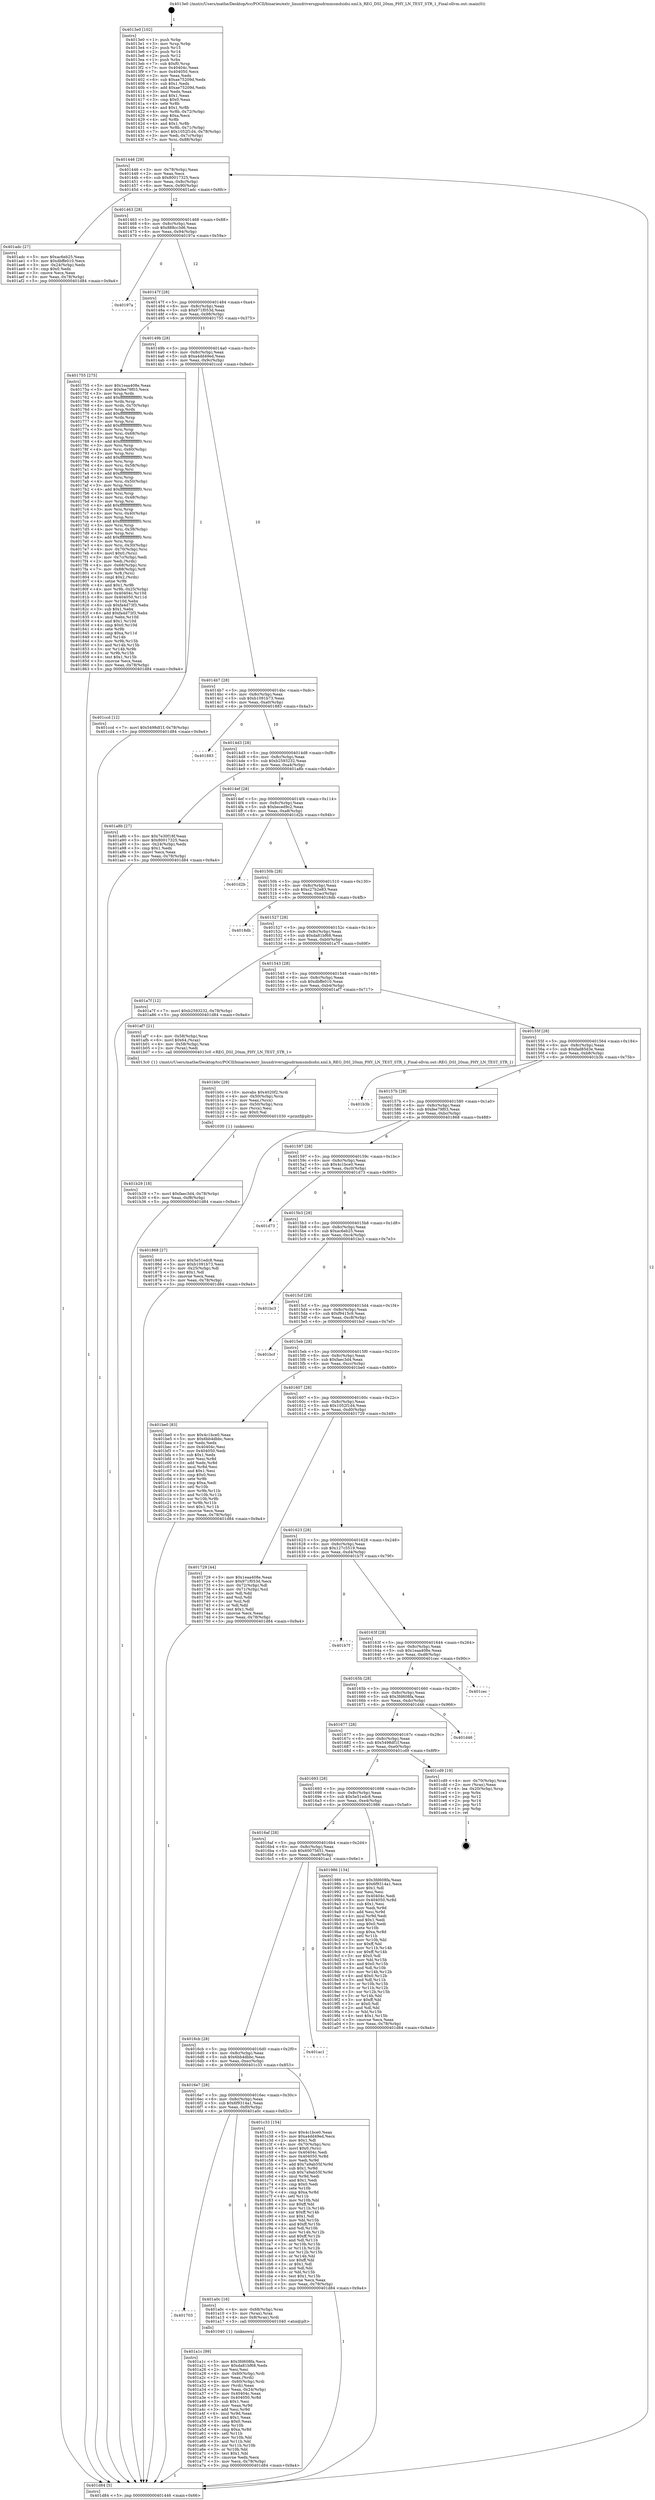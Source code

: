 digraph "0x4013e0" {
  label = "0x4013e0 (/mnt/c/Users/mathe/Desktop/tcc/POCII/binaries/extr_linuxdriversgpudrmmsmdsidsi.xml.h_REG_DSI_20nm_PHY_LN_TEST_STR_1_Final-ollvm.out::main(0))"
  labelloc = "t"
  node[shape=record]

  Entry [label="",width=0.3,height=0.3,shape=circle,fillcolor=black,style=filled]
  "0x401446" [label="{
     0x401446 [29]\l
     | [instrs]\l
     &nbsp;&nbsp;0x401446 \<+3\>: mov -0x78(%rbp),%eax\l
     &nbsp;&nbsp;0x401449 \<+2\>: mov %eax,%ecx\l
     &nbsp;&nbsp;0x40144b \<+6\>: sub $0x80017325,%ecx\l
     &nbsp;&nbsp;0x401451 \<+6\>: mov %eax,-0x8c(%rbp)\l
     &nbsp;&nbsp;0x401457 \<+6\>: mov %ecx,-0x90(%rbp)\l
     &nbsp;&nbsp;0x40145d \<+6\>: je 0000000000401adc \<main+0x6fc\>\l
  }"]
  "0x401adc" [label="{
     0x401adc [27]\l
     | [instrs]\l
     &nbsp;&nbsp;0x401adc \<+5\>: mov $0xac6eb25,%eax\l
     &nbsp;&nbsp;0x401ae1 \<+5\>: mov $0xdbffe010,%ecx\l
     &nbsp;&nbsp;0x401ae6 \<+3\>: mov -0x24(%rbp),%edx\l
     &nbsp;&nbsp;0x401ae9 \<+3\>: cmp $0x0,%edx\l
     &nbsp;&nbsp;0x401aec \<+3\>: cmove %ecx,%eax\l
     &nbsp;&nbsp;0x401aef \<+3\>: mov %eax,-0x78(%rbp)\l
     &nbsp;&nbsp;0x401af2 \<+5\>: jmp 0000000000401d84 \<main+0x9a4\>\l
  }"]
  "0x401463" [label="{
     0x401463 [28]\l
     | [instrs]\l
     &nbsp;&nbsp;0x401463 \<+5\>: jmp 0000000000401468 \<main+0x88\>\l
     &nbsp;&nbsp;0x401468 \<+6\>: mov -0x8c(%rbp),%eax\l
     &nbsp;&nbsp;0x40146e \<+5\>: sub $0x888cc3d6,%eax\l
     &nbsp;&nbsp;0x401473 \<+6\>: mov %eax,-0x94(%rbp)\l
     &nbsp;&nbsp;0x401479 \<+6\>: je 000000000040197a \<main+0x59a\>\l
  }"]
  Exit [label="",width=0.3,height=0.3,shape=circle,fillcolor=black,style=filled,peripheries=2]
  "0x40197a" [label="{
     0x40197a\l
  }", style=dashed]
  "0x40147f" [label="{
     0x40147f [28]\l
     | [instrs]\l
     &nbsp;&nbsp;0x40147f \<+5\>: jmp 0000000000401484 \<main+0xa4\>\l
     &nbsp;&nbsp;0x401484 \<+6\>: mov -0x8c(%rbp),%eax\l
     &nbsp;&nbsp;0x40148a \<+5\>: sub $0x971f053d,%eax\l
     &nbsp;&nbsp;0x40148f \<+6\>: mov %eax,-0x98(%rbp)\l
     &nbsp;&nbsp;0x401495 \<+6\>: je 0000000000401755 \<main+0x375\>\l
  }"]
  "0x401b29" [label="{
     0x401b29 [18]\l
     | [instrs]\l
     &nbsp;&nbsp;0x401b29 \<+7\>: movl $0xfaec3d4,-0x78(%rbp)\l
     &nbsp;&nbsp;0x401b30 \<+6\>: mov %eax,-0xf8(%rbp)\l
     &nbsp;&nbsp;0x401b36 \<+5\>: jmp 0000000000401d84 \<main+0x9a4\>\l
  }"]
  "0x401755" [label="{
     0x401755 [275]\l
     | [instrs]\l
     &nbsp;&nbsp;0x401755 \<+5\>: mov $0x1eaa408e,%eax\l
     &nbsp;&nbsp;0x40175a \<+5\>: mov $0xfee79f03,%ecx\l
     &nbsp;&nbsp;0x40175f \<+3\>: mov %rsp,%rdx\l
     &nbsp;&nbsp;0x401762 \<+4\>: add $0xfffffffffffffff0,%rdx\l
     &nbsp;&nbsp;0x401766 \<+3\>: mov %rdx,%rsp\l
     &nbsp;&nbsp;0x401769 \<+4\>: mov %rdx,-0x70(%rbp)\l
     &nbsp;&nbsp;0x40176d \<+3\>: mov %rsp,%rdx\l
     &nbsp;&nbsp;0x401770 \<+4\>: add $0xfffffffffffffff0,%rdx\l
     &nbsp;&nbsp;0x401774 \<+3\>: mov %rdx,%rsp\l
     &nbsp;&nbsp;0x401777 \<+3\>: mov %rsp,%rsi\l
     &nbsp;&nbsp;0x40177a \<+4\>: add $0xfffffffffffffff0,%rsi\l
     &nbsp;&nbsp;0x40177e \<+3\>: mov %rsi,%rsp\l
     &nbsp;&nbsp;0x401781 \<+4\>: mov %rsi,-0x68(%rbp)\l
     &nbsp;&nbsp;0x401785 \<+3\>: mov %rsp,%rsi\l
     &nbsp;&nbsp;0x401788 \<+4\>: add $0xfffffffffffffff0,%rsi\l
     &nbsp;&nbsp;0x40178c \<+3\>: mov %rsi,%rsp\l
     &nbsp;&nbsp;0x40178f \<+4\>: mov %rsi,-0x60(%rbp)\l
     &nbsp;&nbsp;0x401793 \<+3\>: mov %rsp,%rsi\l
     &nbsp;&nbsp;0x401796 \<+4\>: add $0xfffffffffffffff0,%rsi\l
     &nbsp;&nbsp;0x40179a \<+3\>: mov %rsi,%rsp\l
     &nbsp;&nbsp;0x40179d \<+4\>: mov %rsi,-0x58(%rbp)\l
     &nbsp;&nbsp;0x4017a1 \<+3\>: mov %rsp,%rsi\l
     &nbsp;&nbsp;0x4017a4 \<+4\>: add $0xfffffffffffffff0,%rsi\l
     &nbsp;&nbsp;0x4017a8 \<+3\>: mov %rsi,%rsp\l
     &nbsp;&nbsp;0x4017ab \<+4\>: mov %rsi,-0x50(%rbp)\l
     &nbsp;&nbsp;0x4017af \<+3\>: mov %rsp,%rsi\l
     &nbsp;&nbsp;0x4017b2 \<+4\>: add $0xfffffffffffffff0,%rsi\l
     &nbsp;&nbsp;0x4017b6 \<+3\>: mov %rsi,%rsp\l
     &nbsp;&nbsp;0x4017b9 \<+4\>: mov %rsi,-0x48(%rbp)\l
     &nbsp;&nbsp;0x4017bd \<+3\>: mov %rsp,%rsi\l
     &nbsp;&nbsp;0x4017c0 \<+4\>: add $0xfffffffffffffff0,%rsi\l
     &nbsp;&nbsp;0x4017c4 \<+3\>: mov %rsi,%rsp\l
     &nbsp;&nbsp;0x4017c7 \<+4\>: mov %rsi,-0x40(%rbp)\l
     &nbsp;&nbsp;0x4017cb \<+3\>: mov %rsp,%rsi\l
     &nbsp;&nbsp;0x4017ce \<+4\>: add $0xfffffffffffffff0,%rsi\l
     &nbsp;&nbsp;0x4017d2 \<+3\>: mov %rsi,%rsp\l
     &nbsp;&nbsp;0x4017d5 \<+4\>: mov %rsi,-0x38(%rbp)\l
     &nbsp;&nbsp;0x4017d9 \<+3\>: mov %rsp,%rsi\l
     &nbsp;&nbsp;0x4017dc \<+4\>: add $0xfffffffffffffff0,%rsi\l
     &nbsp;&nbsp;0x4017e0 \<+3\>: mov %rsi,%rsp\l
     &nbsp;&nbsp;0x4017e3 \<+4\>: mov %rsi,-0x30(%rbp)\l
     &nbsp;&nbsp;0x4017e7 \<+4\>: mov -0x70(%rbp),%rsi\l
     &nbsp;&nbsp;0x4017eb \<+6\>: movl $0x0,(%rsi)\l
     &nbsp;&nbsp;0x4017f1 \<+3\>: mov -0x7c(%rbp),%edi\l
     &nbsp;&nbsp;0x4017f4 \<+2\>: mov %edi,(%rdx)\l
     &nbsp;&nbsp;0x4017f6 \<+4\>: mov -0x68(%rbp),%rsi\l
     &nbsp;&nbsp;0x4017fa \<+7\>: mov -0x88(%rbp),%r8\l
     &nbsp;&nbsp;0x401801 \<+3\>: mov %r8,(%rsi)\l
     &nbsp;&nbsp;0x401804 \<+3\>: cmpl $0x2,(%rdx)\l
     &nbsp;&nbsp;0x401807 \<+4\>: setne %r9b\l
     &nbsp;&nbsp;0x40180b \<+4\>: and $0x1,%r9b\l
     &nbsp;&nbsp;0x40180f \<+4\>: mov %r9b,-0x25(%rbp)\l
     &nbsp;&nbsp;0x401813 \<+8\>: mov 0x40404c,%r10d\l
     &nbsp;&nbsp;0x40181b \<+8\>: mov 0x404050,%r11d\l
     &nbsp;&nbsp;0x401823 \<+3\>: mov %r10d,%ebx\l
     &nbsp;&nbsp;0x401826 \<+6\>: sub $0xfa4d73f3,%ebx\l
     &nbsp;&nbsp;0x40182c \<+3\>: sub $0x1,%ebx\l
     &nbsp;&nbsp;0x40182f \<+6\>: add $0xfa4d73f3,%ebx\l
     &nbsp;&nbsp;0x401835 \<+4\>: imul %ebx,%r10d\l
     &nbsp;&nbsp;0x401839 \<+4\>: and $0x1,%r10d\l
     &nbsp;&nbsp;0x40183d \<+4\>: cmp $0x0,%r10d\l
     &nbsp;&nbsp;0x401841 \<+4\>: sete %r9b\l
     &nbsp;&nbsp;0x401845 \<+4\>: cmp $0xa,%r11d\l
     &nbsp;&nbsp;0x401849 \<+4\>: setl %r14b\l
     &nbsp;&nbsp;0x40184d \<+3\>: mov %r9b,%r15b\l
     &nbsp;&nbsp;0x401850 \<+3\>: and %r14b,%r15b\l
     &nbsp;&nbsp;0x401853 \<+3\>: xor %r14b,%r9b\l
     &nbsp;&nbsp;0x401856 \<+3\>: or %r9b,%r15b\l
     &nbsp;&nbsp;0x401859 \<+4\>: test $0x1,%r15b\l
     &nbsp;&nbsp;0x40185d \<+3\>: cmovne %ecx,%eax\l
     &nbsp;&nbsp;0x401860 \<+3\>: mov %eax,-0x78(%rbp)\l
     &nbsp;&nbsp;0x401863 \<+5\>: jmp 0000000000401d84 \<main+0x9a4\>\l
  }"]
  "0x40149b" [label="{
     0x40149b [28]\l
     | [instrs]\l
     &nbsp;&nbsp;0x40149b \<+5\>: jmp 00000000004014a0 \<main+0xc0\>\l
     &nbsp;&nbsp;0x4014a0 \<+6\>: mov -0x8c(%rbp),%eax\l
     &nbsp;&nbsp;0x4014a6 \<+5\>: sub $0xa4dd49ed,%eax\l
     &nbsp;&nbsp;0x4014ab \<+6\>: mov %eax,-0x9c(%rbp)\l
     &nbsp;&nbsp;0x4014b1 \<+6\>: je 0000000000401ccd \<main+0x8ed\>\l
  }"]
  "0x401b0c" [label="{
     0x401b0c [29]\l
     | [instrs]\l
     &nbsp;&nbsp;0x401b0c \<+10\>: movabs $0x4020f2,%rdi\l
     &nbsp;&nbsp;0x401b16 \<+4\>: mov -0x50(%rbp),%rcx\l
     &nbsp;&nbsp;0x401b1a \<+2\>: mov %eax,(%rcx)\l
     &nbsp;&nbsp;0x401b1c \<+4\>: mov -0x50(%rbp),%rcx\l
     &nbsp;&nbsp;0x401b20 \<+2\>: mov (%rcx),%esi\l
     &nbsp;&nbsp;0x401b22 \<+2\>: mov $0x0,%al\l
     &nbsp;&nbsp;0x401b24 \<+5\>: call 0000000000401030 \<printf@plt\>\l
     | [calls]\l
     &nbsp;&nbsp;0x401030 \{1\} (unknown)\l
  }"]
  "0x401ccd" [label="{
     0x401ccd [12]\l
     | [instrs]\l
     &nbsp;&nbsp;0x401ccd \<+7\>: movl $0x5498df1f,-0x78(%rbp)\l
     &nbsp;&nbsp;0x401cd4 \<+5\>: jmp 0000000000401d84 \<main+0x9a4\>\l
  }"]
  "0x4014b7" [label="{
     0x4014b7 [28]\l
     | [instrs]\l
     &nbsp;&nbsp;0x4014b7 \<+5\>: jmp 00000000004014bc \<main+0xdc\>\l
     &nbsp;&nbsp;0x4014bc \<+6\>: mov -0x8c(%rbp),%eax\l
     &nbsp;&nbsp;0x4014c2 \<+5\>: sub $0xb1091b73,%eax\l
     &nbsp;&nbsp;0x4014c7 \<+6\>: mov %eax,-0xa0(%rbp)\l
     &nbsp;&nbsp;0x4014cd \<+6\>: je 0000000000401883 \<main+0x4a3\>\l
  }"]
  "0x401a1c" [label="{
     0x401a1c [99]\l
     | [instrs]\l
     &nbsp;&nbsp;0x401a1c \<+5\>: mov $0x3fd608fa,%ecx\l
     &nbsp;&nbsp;0x401a21 \<+5\>: mov $0xda81bf68,%edx\l
     &nbsp;&nbsp;0x401a26 \<+2\>: xor %esi,%esi\l
     &nbsp;&nbsp;0x401a28 \<+4\>: mov -0x60(%rbp),%rdi\l
     &nbsp;&nbsp;0x401a2c \<+2\>: mov %eax,(%rdi)\l
     &nbsp;&nbsp;0x401a2e \<+4\>: mov -0x60(%rbp),%rdi\l
     &nbsp;&nbsp;0x401a32 \<+2\>: mov (%rdi),%eax\l
     &nbsp;&nbsp;0x401a34 \<+3\>: mov %eax,-0x24(%rbp)\l
     &nbsp;&nbsp;0x401a37 \<+7\>: mov 0x40404c,%eax\l
     &nbsp;&nbsp;0x401a3e \<+8\>: mov 0x404050,%r8d\l
     &nbsp;&nbsp;0x401a46 \<+3\>: sub $0x1,%esi\l
     &nbsp;&nbsp;0x401a49 \<+3\>: mov %eax,%r9d\l
     &nbsp;&nbsp;0x401a4c \<+3\>: add %esi,%r9d\l
     &nbsp;&nbsp;0x401a4f \<+4\>: imul %r9d,%eax\l
     &nbsp;&nbsp;0x401a53 \<+3\>: and $0x1,%eax\l
     &nbsp;&nbsp;0x401a56 \<+3\>: cmp $0x0,%eax\l
     &nbsp;&nbsp;0x401a59 \<+4\>: sete %r10b\l
     &nbsp;&nbsp;0x401a5d \<+4\>: cmp $0xa,%r8d\l
     &nbsp;&nbsp;0x401a61 \<+4\>: setl %r11b\l
     &nbsp;&nbsp;0x401a65 \<+3\>: mov %r10b,%bl\l
     &nbsp;&nbsp;0x401a68 \<+3\>: and %r11b,%bl\l
     &nbsp;&nbsp;0x401a6b \<+3\>: xor %r11b,%r10b\l
     &nbsp;&nbsp;0x401a6e \<+3\>: or %r10b,%bl\l
     &nbsp;&nbsp;0x401a71 \<+3\>: test $0x1,%bl\l
     &nbsp;&nbsp;0x401a74 \<+3\>: cmovne %edx,%ecx\l
     &nbsp;&nbsp;0x401a77 \<+3\>: mov %ecx,-0x78(%rbp)\l
     &nbsp;&nbsp;0x401a7a \<+5\>: jmp 0000000000401d84 \<main+0x9a4\>\l
  }"]
  "0x401883" [label="{
     0x401883\l
  }", style=dashed]
  "0x4014d3" [label="{
     0x4014d3 [28]\l
     | [instrs]\l
     &nbsp;&nbsp;0x4014d3 \<+5\>: jmp 00000000004014d8 \<main+0xf8\>\l
     &nbsp;&nbsp;0x4014d8 \<+6\>: mov -0x8c(%rbp),%eax\l
     &nbsp;&nbsp;0x4014de \<+5\>: sub $0xb2593232,%eax\l
     &nbsp;&nbsp;0x4014e3 \<+6\>: mov %eax,-0xa4(%rbp)\l
     &nbsp;&nbsp;0x4014e9 \<+6\>: je 0000000000401a8b \<main+0x6ab\>\l
  }"]
  "0x401703" [label="{
     0x401703\l
  }", style=dashed]
  "0x401a8b" [label="{
     0x401a8b [27]\l
     | [instrs]\l
     &nbsp;&nbsp;0x401a8b \<+5\>: mov $0x7e30f18f,%eax\l
     &nbsp;&nbsp;0x401a90 \<+5\>: mov $0x80017325,%ecx\l
     &nbsp;&nbsp;0x401a95 \<+3\>: mov -0x24(%rbp),%edx\l
     &nbsp;&nbsp;0x401a98 \<+3\>: cmp $0x1,%edx\l
     &nbsp;&nbsp;0x401a9b \<+3\>: cmovl %ecx,%eax\l
     &nbsp;&nbsp;0x401a9e \<+3\>: mov %eax,-0x78(%rbp)\l
     &nbsp;&nbsp;0x401aa1 \<+5\>: jmp 0000000000401d84 \<main+0x9a4\>\l
  }"]
  "0x4014ef" [label="{
     0x4014ef [28]\l
     | [instrs]\l
     &nbsp;&nbsp;0x4014ef \<+5\>: jmp 00000000004014f4 \<main+0x114\>\l
     &nbsp;&nbsp;0x4014f4 \<+6\>: mov -0x8c(%rbp),%eax\l
     &nbsp;&nbsp;0x4014fa \<+5\>: sub $0xbeced9c2,%eax\l
     &nbsp;&nbsp;0x4014ff \<+6\>: mov %eax,-0xa8(%rbp)\l
     &nbsp;&nbsp;0x401505 \<+6\>: je 0000000000401d2b \<main+0x94b\>\l
  }"]
  "0x401a0c" [label="{
     0x401a0c [16]\l
     | [instrs]\l
     &nbsp;&nbsp;0x401a0c \<+4\>: mov -0x68(%rbp),%rax\l
     &nbsp;&nbsp;0x401a10 \<+3\>: mov (%rax),%rax\l
     &nbsp;&nbsp;0x401a13 \<+4\>: mov 0x8(%rax),%rdi\l
     &nbsp;&nbsp;0x401a17 \<+5\>: call 0000000000401040 \<atoi@plt\>\l
     | [calls]\l
     &nbsp;&nbsp;0x401040 \{1\} (unknown)\l
  }"]
  "0x401d2b" [label="{
     0x401d2b\l
  }", style=dashed]
  "0x40150b" [label="{
     0x40150b [28]\l
     | [instrs]\l
     &nbsp;&nbsp;0x40150b \<+5\>: jmp 0000000000401510 \<main+0x130\>\l
     &nbsp;&nbsp;0x401510 \<+6\>: mov -0x8c(%rbp),%eax\l
     &nbsp;&nbsp;0x401516 \<+5\>: sub $0xc27b2e83,%eax\l
     &nbsp;&nbsp;0x40151b \<+6\>: mov %eax,-0xac(%rbp)\l
     &nbsp;&nbsp;0x401521 \<+6\>: je 00000000004018db \<main+0x4fb\>\l
  }"]
  "0x4016e7" [label="{
     0x4016e7 [28]\l
     | [instrs]\l
     &nbsp;&nbsp;0x4016e7 \<+5\>: jmp 00000000004016ec \<main+0x30c\>\l
     &nbsp;&nbsp;0x4016ec \<+6\>: mov -0x8c(%rbp),%eax\l
     &nbsp;&nbsp;0x4016f2 \<+5\>: sub $0x6f9314a1,%eax\l
     &nbsp;&nbsp;0x4016f7 \<+6\>: mov %eax,-0xf0(%rbp)\l
     &nbsp;&nbsp;0x4016fd \<+6\>: je 0000000000401a0c \<main+0x62c\>\l
  }"]
  "0x4018db" [label="{
     0x4018db\l
  }", style=dashed]
  "0x401527" [label="{
     0x401527 [28]\l
     | [instrs]\l
     &nbsp;&nbsp;0x401527 \<+5\>: jmp 000000000040152c \<main+0x14c\>\l
     &nbsp;&nbsp;0x40152c \<+6\>: mov -0x8c(%rbp),%eax\l
     &nbsp;&nbsp;0x401532 \<+5\>: sub $0xda81bf68,%eax\l
     &nbsp;&nbsp;0x401537 \<+6\>: mov %eax,-0xb0(%rbp)\l
     &nbsp;&nbsp;0x40153d \<+6\>: je 0000000000401a7f \<main+0x69f\>\l
  }"]
  "0x401c33" [label="{
     0x401c33 [154]\l
     | [instrs]\l
     &nbsp;&nbsp;0x401c33 \<+5\>: mov $0x4c1bce0,%eax\l
     &nbsp;&nbsp;0x401c38 \<+5\>: mov $0xa4dd49ed,%ecx\l
     &nbsp;&nbsp;0x401c3d \<+2\>: mov $0x1,%dl\l
     &nbsp;&nbsp;0x401c3f \<+4\>: mov -0x70(%rbp),%rsi\l
     &nbsp;&nbsp;0x401c43 \<+6\>: movl $0x0,(%rsi)\l
     &nbsp;&nbsp;0x401c49 \<+7\>: mov 0x40404c,%edi\l
     &nbsp;&nbsp;0x401c50 \<+8\>: mov 0x404050,%r8d\l
     &nbsp;&nbsp;0x401c58 \<+3\>: mov %edi,%r9d\l
     &nbsp;&nbsp;0x401c5b \<+7\>: add $0x7a9ab55f,%r9d\l
     &nbsp;&nbsp;0x401c62 \<+4\>: sub $0x1,%r9d\l
     &nbsp;&nbsp;0x401c66 \<+7\>: sub $0x7a9ab55f,%r9d\l
     &nbsp;&nbsp;0x401c6d \<+4\>: imul %r9d,%edi\l
     &nbsp;&nbsp;0x401c71 \<+3\>: and $0x1,%edi\l
     &nbsp;&nbsp;0x401c74 \<+3\>: cmp $0x0,%edi\l
     &nbsp;&nbsp;0x401c77 \<+4\>: sete %r10b\l
     &nbsp;&nbsp;0x401c7b \<+4\>: cmp $0xa,%r8d\l
     &nbsp;&nbsp;0x401c7f \<+4\>: setl %r11b\l
     &nbsp;&nbsp;0x401c83 \<+3\>: mov %r10b,%bl\l
     &nbsp;&nbsp;0x401c86 \<+3\>: xor $0xff,%bl\l
     &nbsp;&nbsp;0x401c89 \<+3\>: mov %r11b,%r14b\l
     &nbsp;&nbsp;0x401c8c \<+4\>: xor $0xff,%r14b\l
     &nbsp;&nbsp;0x401c90 \<+3\>: xor $0x1,%dl\l
     &nbsp;&nbsp;0x401c93 \<+3\>: mov %bl,%r15b\l
     &nbsp;&nbsp;0x401c96 \<+4\>: and $0xff,%r15b\l
     &nbsp;&nbsp;0x401c9a \<+3\>: and %dl,%r10b\l
     &nbsp;&nbsp;0x401c9d \<+3\>: mov %r14b,%r12b\l
     &nbsp;&nbsp;0x401ca0 \<+4\>: and $0xff,%r12b\l
     &nbsp;&nbsp;0x401ca4 \<+3\>: and %dl,%r11b\l
     &nbsp;&nbsp;0x401ca7 \<+3\>: or %r10b,%r15b\l
     &nbsp;&nbsp;0x401caa \<+3\>: or %r11b,%r12b\l
     &nbsp;&nbsp;0x401cad \<+3\>: xor %r12b,%r15b\l
     &nbsp;&nbsp;0x401cb0 \<+3\>: or %r14b,%bl\l
     &nbsp;&nbsp;0x401cb3 \<+3\>: xor $0xff,%bl\l
     &nbsp;&nbsp;0x401cb6 \<+3\>: or $0x1,%dl\l
     &nbsp;&nbsp;0x401cb9 \<+2\>: and %dl,%bl\l
     &nbsp;&nbsp;0x401cbb \<+3\>: or %bl,%r15b\l
     &nbsp;&nbsp;0x401cbe \<+4\>: test $0x1,%r15b\l
     &nbsp;&nbsp;0x401cc2 \<+3\>: cmovne %ecx,%eax\l
     &nbsp;&nbsp;0x401cc5 \<+3\>: mov %eax,-0x78(%rbp)\l
     &nbsp;&nbsp;0x401cc8 \<+5\>: jmp 0000000000401d84 \<main+0x9a4\>\l
  }"]
  "0x401a7f" [label="{
     0x401a7f [12]\l
     | [instrs]\l
     &nbsp;&nbsp;0x401a7f \<+7\>: movl $0xb2593232,-0x78(%rbp)\l
     &nbsp;&nbsp;0x401a86 \<+5\>: jmp 0000000000401d84 \<main+0x9a4\>\l
  }"]
  "0x401543" [label="{
     0x401543 [28]\l
     | [instrs]\l
     &nbsp;&nbsp;0x401543 \<+5\>: jmp 0000000000401548 \<main+0x168\>\l
     &nbsp;&nbsp;0x401548 \<+6\>: mov -0x8c(%rbp),%eax\l
     &nbsp;&nbsp;0x40154e \<+5\>: sub $0xdbffe010,%eax\l
     &nbsp;&nbsp;0x401553 \<+6\>: mov %eax,-0xb4(%rbp)\l
     &nbsp;&nbsp;0x401559 \<+6\>: je 0000000000401af7 \<main+0x717\>\l
  }"]
  "0x4016cb" [label="{
     0x4016cb [28]\l
     | [instrs]\l
     &nbsp;&nbsp;0x4016cb \<+5\>: jmp 00000000004016d0 \<main+0x2f0\>\l
     &nbsp;&nbsp;0x4016d0 \<+6\>: mov -0x8c(%rbp),%eax\l
     &nbsp;&nbsp;0x4016d6 \<+5\>: sub $0x6bb4dbbc,%eax\l
     &nbsp;&nbsp;0x4016db \<+6\>: mov %eax,-0xec(%rbp)\l
     &nbsp;&nbsp;0x4016e1 \<+6\>: je 0000000000401c33 \<main+0x853\>\l
  }"]
  "0x401af7" [label="{
     0x401af7 [21]\l
     | [instrs]\l
     &nbsp;&nbsp;0x401af7 \<+4\>: mov -0x58(%rbp),%rax\l
     &nbsp;&nbsp;0x401afb \<+6\>: movl $0x64,(%rax)\l
     &nbsp;&nbsp;0x401b01 \<+4\>: mov -0x58(%rbp),%rax\l
     &nbsp;&nbsp;0x401b05 \<+2\>: mov (%rax),%edi\l
     &nbsp;&nbsp;0x401b07 \<+5\>: call 00000000004013c0 \<REG_DSI_20nm_PHY_LN_TEST_STR_1\>\l
     | [calls]\l
     &nbsp;&nbsp;0x4013c0 \{1\} (/mnt/c/Users/mathe/Desktop/tcc/POCII/binaries/extr_linuxdriversgpudrmmsmdsidsi.xml.h_REG_DSI_20nm_PHY_LN_TEST_STR_1_Final-ollvm.out::REG_DSI_20nm_PHY_LN_TEST_STR_1)\l
  }"]
  "0x40155f" [label="{
     0x40155f [28]\l
     | [instrs]\l
     &nbsp;&nbsp;0x40155f \<+5\>: jmp 0000000000401564 \<main+0x184\>\l
     &nbsp;&nbsp;0x401564 \<+6\>: mov -0x8c(%rbp),%eax\l
     &nbsp;&nbsp;0x40156a \<+5\>: sub $0xfad85d3e,%eax\l
     &nbsp;&nbsp;0x40156f \<+6\>: mov %eax,-0xb8(%rbp)\l
     &nbsp;&nbsp;0x401575 \<+6\>: je 0000000000401b3b \<main+0x75b\>\l
  }"]
  "0x401ac1" [label="{
     0x401ac1\l
  }", style=dashed]
  "0x401b3b" [label="{
     0x401b3b\l
  }", style=dashed]
  "0x40157b" [label="{
     0x40157b [28]\l
     | [instrs]\l
     &nbsp;&nbsp;0x40157b \<+5\>: jmp 0000000000401580 \<main+0x1a0\>\l
     &nbsp;&nbsp;0x401580 \<+6\>: mov -0x8c(%rbp),%eax\l
     &nbsp;&nbsp;0x401586 \<+5\>: sub $0xfee79f03,%eax\l
     &nbsp;&nbsp;0x40158b \<+6\>: mov %eax,-0xbc(%rbp)\l
     &nbsp;&nbsp;0x401591 \<+6\>: je 0000000000401868 \<main+0x488\>\l
  }"]
  "0x4016af" [label="{
     0x4016af [28]\l
     | [instrs]\l
     &nbsp;&nbsp;0x4016af \<+5\>: jmp 00000000004016b4 \<main+0x2d4\>\l
     &nbsp;&nbsp;0x4016b4 \<+6\>: mov -0x8c(%rbp),%eax\l
     &nbsp;&nbsp;0x4016ba \<+5\>: sub $0x60075651,%eax\l
     &nbsp;&nbsp;0x4016bf \<+6\>: mov %eax,-0xe8(%rbp)\l
     &nbsp;&nbsp;0x4016c5 \<+6\>: je 0000000000401ac1 \<main+0x6e1\>\l
  }"]
  "0x401868" [label="{
     0x401868 [27]\l
     | [instrs]\l
     &nbsp;&nbsp;0x401868 \<+5\>: mov $0x5e51edc8,%eax\l
     &nbsp;&nbsp;0x40186d \<+5\>: mov $0xb1091b73,%ecx\l
     &nbsp;&nbsp;0x401872 \<+3\>: mov -0x25(%rbp),%dl\l
     &nbsp;&nbsp;0x401875 \<+3\>: test $0x1,%dl\l
     &nbsp;&nbsp;0x401878 \<+3\>: cmovne %ecx,%eax\l
     &nbsp;&nbsp;0x40187b \<+3\>: mov %eax,-0x78(%rbp)\l
     &nbsp;&nbsp;0x40187e \<+5\>: jmp 0000000000401d84 \<main+0x9a4\>\l
  }"]
  "0x401597" [label="{
     0x401597 [28]\l
     | [instrs]\l
     &nbsp;&nbsp;0x401597 \<+5\>: jmp 000000000040159c \<main+0x1bc\>\l
     &nbsp;&nbsp;0x40159c \<+6\>: mov -0x8c(%rbp),%eax\l
     &nbsp;&nbsp;0x4015a2 \<+5\>: sub $0x4c1bce0,%eax\l
     &nbsp;&nbsp;0x4015a7 \<+6\>: mov %eax,-0xc0(%rbp)\l
     &nbsp;&nbsp;0x4015ad \<+6\>: je 0000000000401d73 \<main+0x993\>\l
  }"]
  "0x401986" [label="{
     0x401986 [134]\l
     | [instrs]\l
     &nbsp;&nbsp;0x401986 \<+5\>: mov $0x3fd608fa,%eax\l
     &nbsp;&nbsp;0x40198b \<+5\>: mov $0x6f9314a1,%ecx\l
     &nbsp;&nbsp;0x401990 \<+2\>: mov $0x1,%dl\l
     &nbsp;&nbsp;0x401992 \<+2\>: xor %esi,%esi\l
     &nbsp;&nbsp;0x401994 \<+7\>: mov 0x40404c,%edi\l
     &nbsp;&nbsp;0x40199b \<+8\>: mov 0x404050,%r8d\l
     &nbsp;&nbsp;0x4019a3 \<+3\>: sub $0x1,%esi\l
     &nbsp;&nbsp;0x4019a6 \<+3\>: mov %edi,%r9d\l
     &nbsp;&nbsp;0x4019a9 \<+3\>: add %esi,%r9d\l
     &nbsp;&nbsp;0x4019ac \<+4\>: imul %r9d,%edi\l
     &nbsp;&nbsp;0x4019b0 \<+3\>: and $0x1,%edi\l
     &nbsp;&nbsp;0x4019b3 \<+3\>: cmp $0x0,%edi\l
     &nbsp;&nbsp;0x4019b6 \<+4\>: sete %r10b\l
     &nbsp;&nbsp;0x4019ba \<+4\>: cmp $0xa,%r8d\l
     &nbsp;&nbsp;0x4019be \<+4\>: setl %r11b\l
     &nbsp;&nbsp;0x4019c2 \<+3\>: mov %r10b,%bl\l
     &nbsp;&nbsp;0x4019c5 \<+3\>: xor $0xff,%bl\l
     &nbsp;&nbsp;0x4019c8 \<+3\>: mov %r11b,%r14b\l
     &nbsp;&nbsp;0x4019cb \<+4\>: xor $0xff,%r14b\l
     &nbsp;&nbsp;0x4019cf \<+3\>: xor $0x0,%dl\l
     &nbsp;&nbsp;0x4019d2 \<+3\>: mov %bl,%r15b\l
     &nbsp;&nbsp;0x4019d5 \<+4\>: and $0x0,%r15b\l
     &nbsp;&nbsp;0x4019d9 \<+3\>: and %dl,%r10b\l
     &nbsp;&nbsp;0x4019dc \<+3\>: mov %r14b,%r12b\l
     &nbsp;&nbsp;0x4019df \<+4\>: and $0x0,%r12b\l
     &nbsp;&nbsp;0x4019e3 \<+3\>: and %dl,%r11b\l
     &nbsp;&nbsp;0x4019e6 \<+3\>: or %r10b,%r15b\l
     &nbsp;&nbsp;0x4019e9 \<+3\>: or %r11b,%r12b\l
     &nbsp;&nbsp;0x4019ec \<+3\>: xor %r12b,%r15b\l
     &nbsp;&nbsp;0x4019ef \<+3\>: or %r14b,%bl\l
     &nbsp;&nbsp;0x4019f2 \<+3\>: xor $0xff,%bl\l
     &nbsp;&nbsp;0x4019f5 \<+3\>: or $0x0,%dl\l
     &nbsp;&nbsp;0x4019f8 \<+2\>: and %dl,%bl\l
     &nbsp;&nbsp;0x4019fa \<+3\>: or %bl,%r15b\l
     &nbsp;&nbsp;0x4019fd \<+4\>: test $0x1,%r15b\l
     &nbsp;&nbsp;0x401a01 \<+3\>: cmovne %ecx,%eax\l
     &nbsp;&nbsp;0x401a04 \<+3\>: mov %eax,-0x78(%rbp)\l
     &nbsp;&nbsp;0x401a07 \<+5\>: jmp 0000000000401d84 \<main+0x9a4\>\l
  }"]
  "0x401d73" [label="{
     0x401d73\l
  }", style=dashed]
  "0x4015b3" [label="{
     0x4015b3 [28]\l
     | [instrs]\l
     &nbsp;&nbsp;0x4015b3 \<+5\>: jmp 00000000004015b8 \<main+0x1d8\>\l
     &nbsp;&nbsp;0x4015b8 \<+6\>: mov -0x8c(%rbp),%eax\l
     &nbsp;&nbsp;0x4015be \<+5\>: sub $0xac6eb25,%eax\l
     &nbsp;&nbsp;0x4015c3 \<+6\>: mov %eax,-0xc4(%rbp)\l
     &nbsp;&nbsp;0x4015c9 \<+6\>: je 0000000000401bc3 \<main+0x7e3\>\l
  }"]
  "0x401693" [label="{
     0x401693 [28]\l
     | [instrs]\l
     &nbsp;&nbsp;0x401693 \<+5\>: jmp 0000000000401698 \<main+0x2b8\>\l
     &nbsp;&nbsp;0x401698 \<+6\>: mov -0x8c(%rbp),%eax\l
     &nbsp;&nbsp;0x40169e \<+5\>: sub $0x5e51edc8,%eax\l
     &nbsp;&nbsp;0x4016a3 \<+6\>: mov %eax,-0xe4(%rbp)\l
     &nbsp;&nbsp;0x4016a9 \<+6\>: je 0000000000401986 \<main+0x5a6\>\l
  }"]
  "0x401bc3" [label="{
     0x401bc3\l
  }", style=dashed]
  "0x4015cf" [label="{
     0x4015cf [28]\l
     | [instrs]\l
     &nbsp;&nbsp;0x4015cf \<+5\>: jmp 00000000004015d4 \<main+0x1f4\>\l
     &nbsp;&nbsp;0x4015d4 \<+6\>: mov -0x8c(%rbp),%eax\l
     &nbsp;&nbsp;0x4015da \<+5\>: sub $0xf9415c9,%eax\l
     &nbsp;&nbsp;0x4015df \<+6\>: mov %eax,-0xc8(%rbp)\l
     &nbsp;&nbsp;0x4015e5 \<+6\>: je 0000000000401bcf \<main+0x7ef\>\l
  }"]
  "0x401cd9" [label="{
     0x401cd9 [19]\l
     | [instrs]\l
     &nbsp;&nbsp;0x401cd9 \<+4\>: mov -0x70(%rbp),%rax\l
     &nbsp;&nbsp;0x401cdd \<+2\>: mov (%rax),%eax\l
     &nbsp;&nbsp;0x401cdf \<+4\>: lea -0x20(%rbp),%rsp\l
     &nbsp;&nbsp;0x401ce3 \<+1\>: pop %rbx\l
     &nbsp;&nbsp;0x401ce4 \<+2\>: pop %r12\l
     &nbsp;&nbsp;0x401ce6 \<+2\>: pop %r14\l
     &nbsp;&nbsp;0x401ce8 \<+2\>: pop %r15\l
     &nbsp;&nbsp;0x401cea \<+1\>: pop %rbp\l
     &nbsp;&nbsp;0x401ceb \<+1\>: ret\l
  }"]
  "0x401bcf" [label="{
     0x401bcf\l
  }", style=dashed]
  "0x4015eb" [label="{
     0x4015eb [28]\l
     | [instrs]\l
     &nbsp;&nbsp;0x4015eb \<+5\>: jmp 00000000004015f0 \<main+0x210\>\l
     &nbsp;&nbsp;0x4015f0 \<+6\>: mov -0x8c(%rbp),%eax\l
     &nbsp;&nbsp;0x4015f6 \<+5\>: sub $0xfaec3d4,%eax\l
     &nbsp;&nbsp;0x4015fb \<+6\>: mov %eax,-0xcc(%rbp)\l
     &nbsp;&nbsp;0x401601 \<+6\>: je 0000000000401be0 \<main+0x800\>\l
  }"]
  "0x401677" [label="{
     0x401677 [28]\l
     | [instrs]\l
     &nbsp;&nbsp;0x401677 \<+5\>: jmp 000000000040167c \<main+0x29c\>\l
     &nbsp;&nbsp;0x40167c \<+6\>: mov -0x8c(%rbp),%eax\l
     &nbsp;&nbsp;0x401682 \<+5\>: sub $0x5498df1f,%eax\l
     &nbsp;&nbsp;0x401687 \<+6\>: mov %eax,-0xe0(%rbp)\l
     &nbsp;&nbsp;0x40168d \<+6\>: je 0000000000401cd9 \<main+0x8f9\>\l
  }"]
  "0x401be0" [label="{
     0x401be0 [83]\l
     | [instrs]\l
     &nbsp;&nbsp;0x401be0 \<+5\>: mov $0x4c1bce0,%eax\l
     &nbsp;&nbsp;0x401be5 \<+5\>: mov $0x6bb4dbbc,%ecx\l
     &nbsp;&nbsp;0x401bea \<+2\>: xor %edx,%edx\l
     &nbsp;&nbsp;0x401bec \<+7\>: mov 0x40404c,%esi\l
     &nbsp;&nbsp;0x401bf3 \<+7\>: mov 0x404050,%edi\l
     &nbsp;&nbsp;0x401bfa \<+3\>: sub $0x1,%edx\l
     &nbsp;&nbsp;0x401bfd \<+3\>: mov %esi,%r8d\l
     &nbsp;&nbsp;0x401c00 \<+3\>: add %edx,%r8d\l
     &nbsp;&nbsp;0x401c03 \<+4\>: imul %r8d,%esi\l
     &nbsp;&nbsp;0x401c07 \<+3\>: and $0x1,%esi\l
     &nbsp;&nbsp;0x401c0a \<+3\>: cmp $0x0,%esi\l
     &nbsp;&nbsp;0x401c0d \<+4\>: sete %r9b\l
     &nbsp;&nbsp;0x401c11 \<+3\>: cmp $0xa,%edi\l
     &nbsp;&nbsp;0x401c14 \<+4\>: setl %r10b\l
     &nbsp;&nbsp;0x401c18 \<+3\>: mov %r9b,%r11b\l
     &nbsp;&nbsp;0x401c1b \<+3\>: and %r10b,%r11b\l
     &nbsp;&nbsp;0x401c1e \<+3\>: xor %r10b,%r9b\l
     &nbsp;&nbsp;0x401c21 \<+3\>: or %r9b,%r11b\l
     &nbsp;&nbsp;0x401c24 \<+4\>: test $0x1,%r11b\l
     &nbsp;&nbsp;0x401c28 \<+3\>: cmovne %ecx,%eax\l
     &nbsp;&nbsp;0x401c2b \<+3\>: mov %eax,-0x78(%rbp)\l
     &nbsp;&nbsp;0x401c2e \<+5\>: jmp 0000000000401d84 \<main+0x9a4\>\l
  }"]
  "0x401607" [label="{
     0x401607 [28]\l
     | [instrs]\l
     &nbsp;&nbsp;0x401607 \<+5\>: jmp 000000000040160c \<main+0x22c\>\l
     &nbsp;&nbsp;0x40160c \<+6\>: mov -0x8c(%rbp),%eax\l
     &nbsp;&nbsp;0x401612 \<+5\>: sub $0x1052f1d4,%eax\l
     &nbsp;&nbsp;0x401617 \<+6\>: mov %eax,-0xd0(%rbp)\l
     &nbsp;&nbsp;0x40161d \<+6\>: je 0000000000401729 \<main+0x349\>\l
  }"]
  "0x401d46" [label="{
     0x401d46\l
  }", style=dashed]
  "0x401729" [label="{
     0x401729 [44]\l
     | [instrs]\l
     &nbsp;&nbsp;0x401729 \<+5\>: mov $0x1eaa408e,%eax\l
     &nbsp;&nbsp;0x40172e \<+5\>: mov $0x971f053d,%ecx\l
     &nbsp;&nbsp;0x401733 \<+3\>: mov -0x72(%rbp),%dl\l
     &nbsp;&nbsp;0x401736 \<+4\>: mov -0x71(%rbp),%sil\l
     &nbsp;&nbsp;0x40173a \<+3\>: mov %dl,%dil\l
     &nbsp;&nbsp;0x40173d \<+3\>: and %sil,%dil\l
     &nbsp;&nbsp;0x401740 \<+3\>: xor %sil,%dl\l
     &nbsp;&nbsp;0x401743 \<+3\>: or %dl,%dil\l
     &nbsp;&nbsp;0x401746 \<+4\>: test $0x1,%dil\l
     &nbsp;&nbsp;0x40174a \<+3\>: cmovne %ecx,%eax\l
     &nbsp;&nbsp;0x40174d \<+3\>: mov %eax,-0x78(%rbp)\l
     &nbsp;&nbsp;0x401750 \<+5\>: jmp 0000000000401d84 \<main+0x9a4\>\l
  }"]
  "0x401623" [label="{
     0x401623 [28]\l
     | [instrs]\l
     &nbsp;&nbsp;0x401623 \<+5\>: jmp 0000000000401628 \<main+0x248\>\l
     &nbsp;&nbsp;0x401628 \<+6\>: mov -0x8c(%rbp),%eax\l
     &nbsp;&nbsp;0x40162e \<+5\>: sub $0x127c5519,%eax\l
     &nbsp;&nbsp;0x401633 \<+6\>: mov %eax,-0xd4(%rbp)\l
     &nbsp;&nbsp;0x401639 \<+6\>: je 0000000000401b7f \<main+0x79f\>\l
  }"]
  "0x401d84" [label="{
     0x401d84 [5]\l
     | [instrs]\l
     &nbsp;&nbsp;0x401d84 \<+5\>: jmp 0000000000401446 \<main+0x66\>\l
  }"]
  "0x4013e0" [label="{
     0x4013e0 [102]\l
     | [instrs]\l
     &nbsp;&nbsp;0x4013e0 \<+1\>: push %rbp\l
     &nbsp;&nbsp;0x4013e1 \<+3\>: mov %rsp,%rbp\l
     &nbsp;&nbsp;0x4013e4 \<+2\>: push %r15\l
     &nbsp;&nbsp;0x4013e6 \<+2\>: push %r14\l
     &nbsp;&nbsp;0x4013e8 \<+2\>: push %r12\l
     &nbsp;&nbsp;0x4013ea \<+1\>: push %rbx\l
     &nbsp;&nbsp;0x4013eb \<+7\>: sub $0xf0,%rsp\l
     &nbsp;&nbsp;0x4013f2 \<+7\>: mov 0x40404c,%eax\l
     &nbsp;&nbsp;0x4013f9 \<+7\>: mov 0x404050,%ecx\l
     &nbsp;&nbsp;0x401400 \<+2\>: mov %eax,%edx\l
     &nbsp;&nbsp;0x401402 \<+6\>: sub $0xae75209d,%edx\l
     &nbsp;&nbsp;0x401408 \<+3\>: sub $0x1,%edx\l
     &nbsp;&nbsp;0x40140b \<+6\>: add $0xae75209d,%edx\l
     &nbsp;&nbsp;0x401411 \<+3\>: imul %edx,%eax\l
     &nbsp;&nbsp;0x401414 \<+3\>: and $0x1,%eax\l
     &nbsp;&nbsp;0x401417 \<+3\>: cmp $0x0,%eax\l
     &nbsp;&nbsp;0x40141a \<+4\>: sete %r8b\l
     &nbsp;&nbsp;0x40141e \<+4\>: and $0x1,%r8b\l
     &nbsp;&nbsp;0x401422 \<+4\>: mov %r8b,-0x72(%rbp)\l
     &nbsp;&nbsp;0x401426 \<+3\>: cmp $0xa,%ecx\l
     &nbsp;&nbsp;0x401429 \<+4\>: setl %r8b\l
     &nbsp;&nbsp;0x40142d \<+4\>: and $0x1,%r8b\l
     &nbsp;&nbsp;0x401431 \<+4\>: mov %r8b,-0x71(%rbp)\l
     &nbsp;&nbsp;0x401435 \<+7\>: movl $0x1052f1d4,-0x78(%rbp)\l
     &nbsp;&nbsp;0x40143c \<+3\>: mov %edi,-0x7c(%rbp)\l
     &nbsp;&nbsp;0x40143f \<+7\>: mov %rsi,-0x88(%rbp)\l
  }"]
  "0x40165b" [label="{
     0x40165b [28]\l
     | [instrs]\l
     &nbsp;&nbsp;0x40165b \<+5\>: jmp 0000000000401660 \<main+0x280\>\l
     &nbsp;&nbsp;0x401660 \<+6\>: mov -0x8c(%rbp),%eax\l
     &nbsp;&nbsp;0x401666 \<+5\>: sub $0x3fd608fa,%eax\l
     &nbsp;&nbsp;0x40166b \<+6\>: mov %eax,-0xdc(%rbp)\l
     &nbsp;&nbsp;0x401671 \<+6\>: je 0000000000401d46 \<main+0x966\>\l
  }"]
  "0x401cec" [label="{
     0x401cec\l
  }", style=dashed]
  "0x401b7f" [label="{
     0x401b7f\l
  }", style=dashed]
  "0x40163f" [label="{
     0x40163f [28]\l
     | [instrs]\l
     &nbsp;&nbsp;0x40163f \<+5\>: jmp 0000000000401644 \<main+0x264\>\l
     &nbsp;&nbsp;0x401644 \<+6\>: mov -0x8c(%rbp),%eax\l
     &nbsp;&nbsp;0x40164a \<+5\>: sub $0x1eaa408e,%eax\l
     &nbsp;&nbsp;0x40164f \<+6\>: mov %eax,-0xd8(%rbp)\l
     &nbsp;&nbsp;0x401655 \<+6\>: je 0000000000401cec \<main+0x90c\>\l
  }"]
  Entry -> "0x4013e0" [label=" 1"]
  "0x401446" -> "0x401adc" [label=" 1"]
  "0x401446" -> "0x401463" [label=" 12"]
  "0x401cd9" -> Exit [label=" 1"]
  "0x401463" -> "0x40197a" [label=" 0"]
  "0x401463" -> "0x40147f" [label=" 12"]
  "0x401ccd" -> "0x401d84" [label=" 1"]
  "0x40147f" -> "0x401755" [label=" 1"]
  "0x40147f" -> "0x40149b" [label=" 11"]
  "0x401c33" -> "0x401d84" [label=" 1"]
  "0x40149b" -> "0x401ccd" [label=" 1"]
  "0x40149b" -> "0x4014b7" [label=" 10"]
  "0x401be0" -> "0x401d84" [label=" 1"]
  "0x4014b7" -> "0x401883" [label=" 0"]
  "0x4014b7" -> "0x4014d3" [label=" 10"]
  "0x401b29" -> "0x401d84" [label=" 1"]
  "0x4014d3" -> "0x401a8b" [label=" 1"]
  "0x4014d3" -> "0x4014ef" [label=" 9"]
  "0x401b0c" -> "0x401b29" [label=" 1"]
  "0x4014ef" -> "0x401d2b" [label=" 0"]
  "0x4014ef" -> "0x40150b" [label=" 9"]
  "0x401af7" -> "0x401b0c" [label=" 1"]
  "0x40150b" -> "0x4018db" [label=" 0"]
  "0x40150b" -> "0x401527" [label=" 9"]
  "0x401a8b" -> "0x401d84" [label=" 1"]
  "0x401527" -> "0x401a7f" [label=" 1"]
  "0x401527" -> "0x401543" [label=" 8"]
  "0x401a7f" -> "0x401d84" [label=" 1"]
  "0x401543" -> "0x401af7" [label=" 1"]
  "0x401543" -> "0x40155f" [label=" 7"]
  "0x401a0c" -> "0x401a1c" [label=" 1"]
  "0x40155f" -> "0x401b3b" [label=" 0"]
  "0x40155f" -> "0x40157b" [label=" 7"]
  "0x4016e7" -> "0x401703" [label=" 0"]
  "0x40157b" -> "0x401868" [label=" 1"]
  "0x40157b" -> "0x401597" [label=" 6"]
  "0x401adc" -> "0x401d84" [label=" 1"]
  "0x401597" -> "0x401d73" [label=" 0"]
  "0x401597" -> "0x4015b3" [label=" 6"]
  "0x4016cb" -> "0x4016e7" [label=" 1"]
  "0x4015b3" -> "0x401bc3" [label=" 0"]
  "0x4015b3" -> "0x4015cf" [label=" 6"]
  "0x401a1c" -> "0x401d84" [label=" 1"]
  "0x4015cf" -> "0x401bcf" [label=" 0"]
  "0x4015cf" -> "0x4015eb" [label=" 6"]
  "0x4016af" -> "0x4016cb" [label=" 2"]
  "0x4015eb" -> "0x401be0" [label=" 1"]
  "0x4015eb" -> "0x401607" [label=" 5"]
  "0x4016e7" -> "0x401a0c" [label=" 1"]
  "0x401607" -> "0x401729" [label=" 1"]
  "0x401607" -> "0x401623" [label=" 4"]
  "0x401729" -> "0x401d84" [label=" 1"]
  "0x4013e0" -> "0x401446" [label=" 1"]
  "0x401d84" -> "0x401446" [label=" 12"]
  "0x401986" -> "0x401d84" [label=" 1"]
  "0x401755" -> "0x401d84" [label=" 1"]
  "0x401868" -> "0x401d84" [label=" 1"]
  "0x401693" -> "0x401986" [label=" 1"]
  "0x401623" -> "0x401b7f" [label=" 0"]
  "0x401623" -> "0x40163f" [label=" 4"]
  "0x4016cb" -> "0x401c33" [label=" 1"]
  "0x40163f" -> "0x401cec" [label=" 0"]
  "0x40163f" -> "0x40165b" [label=" 4"]
  "0x401693" -> "0x4016af" [label=" 2"]
  "0x40165b" -> "0x401d46" [label=" 0"]
  "0x40165b" -> "0x401677" [label=" 4"]
  "0x4016af" -> "0x401ac1" [label=" 0"]
  "0x401677" -> "0x401cd9" [label=" 1"]
  "0x401677" -> "0x401693" [label=" 3"]
}
